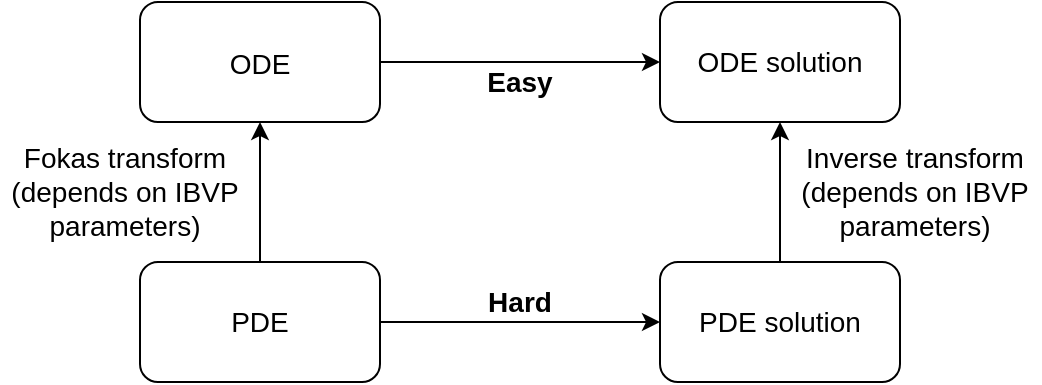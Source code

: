 <mxfile version="10.5.1" type="device"><diagram id="gnvd6Oq4exFBXVMbiT1f" name="Page-1"><mxGraphModel dx="754" dy="386" grid="1" gridSize="10" guides="1" tooltips="1" connect="1" arrows="1" fold="1" page="1" pageScale="1" pageWidth="827" pageHeight="1169" math="0" shadow="0"><root><mxCell id="0"/><mxCell id="1" parent="0"/><mxCell id="iAscBebuM39pJqX_c6yC-1" value="&lt;font style=&quot;font-size: 14px&quot;&gt;ODE&lt;/font&gt;" style="rounded=1;whiteSpace=wrap;html=1;fontSize=16;" vertex="1" parent="1"><mxGeometry x="120" y="40" width="120" height="60" as="geometry"/></mxCell><mxCell id="iAscBebuM39pJqX_c6yC-2" value="&lt;font style=&quot;font-size: 14px&quot;&gt;ODE solution&lt;/font&gt;" style="rounded=1;whiteSpace=wrap;html=1;" vertex="1" parent="1"><mxGeometry x="380" y="40" width="120" height="60" as="geometry"/></mxCell><mxCell id="iAscBebuM39pJqX_c6yC-3" value="&lt;font style=&quot;font-size: 14px&quot;&gt;PDE&lt;/font&gt;" style="rounded=1;whiteSpace=wrap;html=1;" vertex="1" parent="1"><mxGeometry x="120" y="170" width="120" height="60" as="geometry"/></mxCell><mxCell id="iAscBebuM39pJqX_c6yC-4" value="&lt;font style=&quot;font-size: 14px&quot;&gt;PDE solution&lt;/font&gt;" style="rounded=1;whiteSpace=wrap;html=1;" vertex="1" parent="1"><mxGeometry x="380" y="170" width="120" height="60" as="geometry"/></mxCell><mxCell id="iAscBebuM39pJqX_c6yC-5" value="" style="endArrow=classic;html=1;entryX=0;entryY=0.5;entryDx=0;entryDy=0;exitX=1;exitY=0.5;exitDx=0;exitDy=0;" edge="1" parent="1" source="iAscBebuM39pJqX_c6yC-1" target="iAscBebuM39pJqX_c6yC-2"><mxGeometry width="50" height="50" relative="1" as="geometry"><mxPoint x="120" y="300" as="sourcePoint"/><mxPoint x="170" y="250" as="targetPoint"/></mxGeometry></mxCell><mxCell id="iAscBebuM39pJqX_c6yC-6" value="" style="endArrow=classic;html=1;entryX=0;entryY=0.5;entryDx=0;entryDy=0;exitX=1;exitY=0.5;exitDx=0;exitDy=0;" edge="1" parent="1" source="iAscBebuM39pJqX_c6yC-3" target="iAscBebuM39pJqX_c6yC-4"><mxGeometry width="50" height="50" relative="1" as="geometry"><mxPoint x="250" y="220" as="sourcePoint"/><mxPoint x="390" y="220" as="targetPoint"/></mxGeometry></mxCell><mxCell id="iAscBebuM39pJqX_c6yC-7" value="" style="endArrow=classic;html=1;entryX=0.5;entryY=1;entryDx=0;entryDy=0;exitX=0.5;exitY=0;exitDx=0;exitDy=0;" edge="1" parent="1" source="iAscBebuM39pJqX_c6yC-3" target="iAscBebuM39pJqX_c6yC-1"><mxGeometry width="50" height="50" relative="1" as="geometry"><mxPoint x="120" y="300" as="sourcePoint"/><mxPoint x="170" y="250" as="targetPoint"/></mxGeometry></mxCell><mxCell id="iAscBebuM39pJqX_c6yC-8" value="" style="endArrow=classic;html=1;entryX=0.5;entryY=1;entryDx=0;entryDy=0;exitX=0.5;exitY=0;exitDx=0;exitDy=0;" edge="1" parent="1" source="iAscBebuM39pJqX_c6yC-4"><mxGeometry width="50" height="50" relative="1" as="geometry"><mxPoint x="440" y="170" as="sourcePoint"/><mxPoint x="440" y="100" as="targetPoint"/></mxGeometry></mxCell><mxCell id="iAscBebuM39pJqX_c6yC-9" value="&lt;b&gt;&lt;font style=&quot;font-size: 14px&quot;&gt;Easy&lt;/font&gt;&lt;/b&gt;" style="text;html=1;strokeColor=none;fillColor=none;align=center;verticalAlign=middle;whiteSpace=wrap;rounded=0;" vertex="1" parent="1"><mxGeometry x="290" y="70" width="40" height="20" as="geometry"/></mxCell><mxCell id="iAscBebuM39pJqX_c6yC-10" value="&lt;b&gt;&lt;font style=&quot;font-size: 14px&quot;&gt;Hard&lt;/font&gt;&lt;/b&gt;" style="text;html=1;strokeColor=none;fillColor=none;align=center;verticalAlign=middle;whiteSpace=wrap;rounded=0;" vertex="1" parent="1"><mxGeometry x="290" y="180" width="40" height="20" as="geometry"/></mxCell><mxCell id="iAscBebuM39pJqX_c6yC-11" value="&lt;font style=&quot;font-size: 14px&quot;&gt;Fokas transform&lt;br&gt;(depends on IBVP parameters)&lt;br&gt;&lt;/font&gt;" style="text;html=1;strokeColor=none;fillColor=none;align=center;verticalAlign=middle;whiteSpace=wrap;rounded=0;" vertex="1" parent="1"><mxGeometry x="50" y="125" width="125" height="20" as="geometry"/></mxCell><mxCell id="iAscBebuM39pJqX_c6yC-12" value="&lt;font style=&quot;font-size: 14px&quot;&gt;Inverse transform&lt;br&gt;(depends on IBVP parameters)&lt;br&gt;&lt;/font&gt;" style="text;html=1;strokeColor=none;fillColor=none;align=center;verticalAlign=middle;whiteSpace=wrap;rounded=0;" vertex="1" parent="1"><mxGeometry x="445" y="125" width="125" height="20" as="geometry"/></mxCell></root></mxGraphModel></diagram></mxfile>